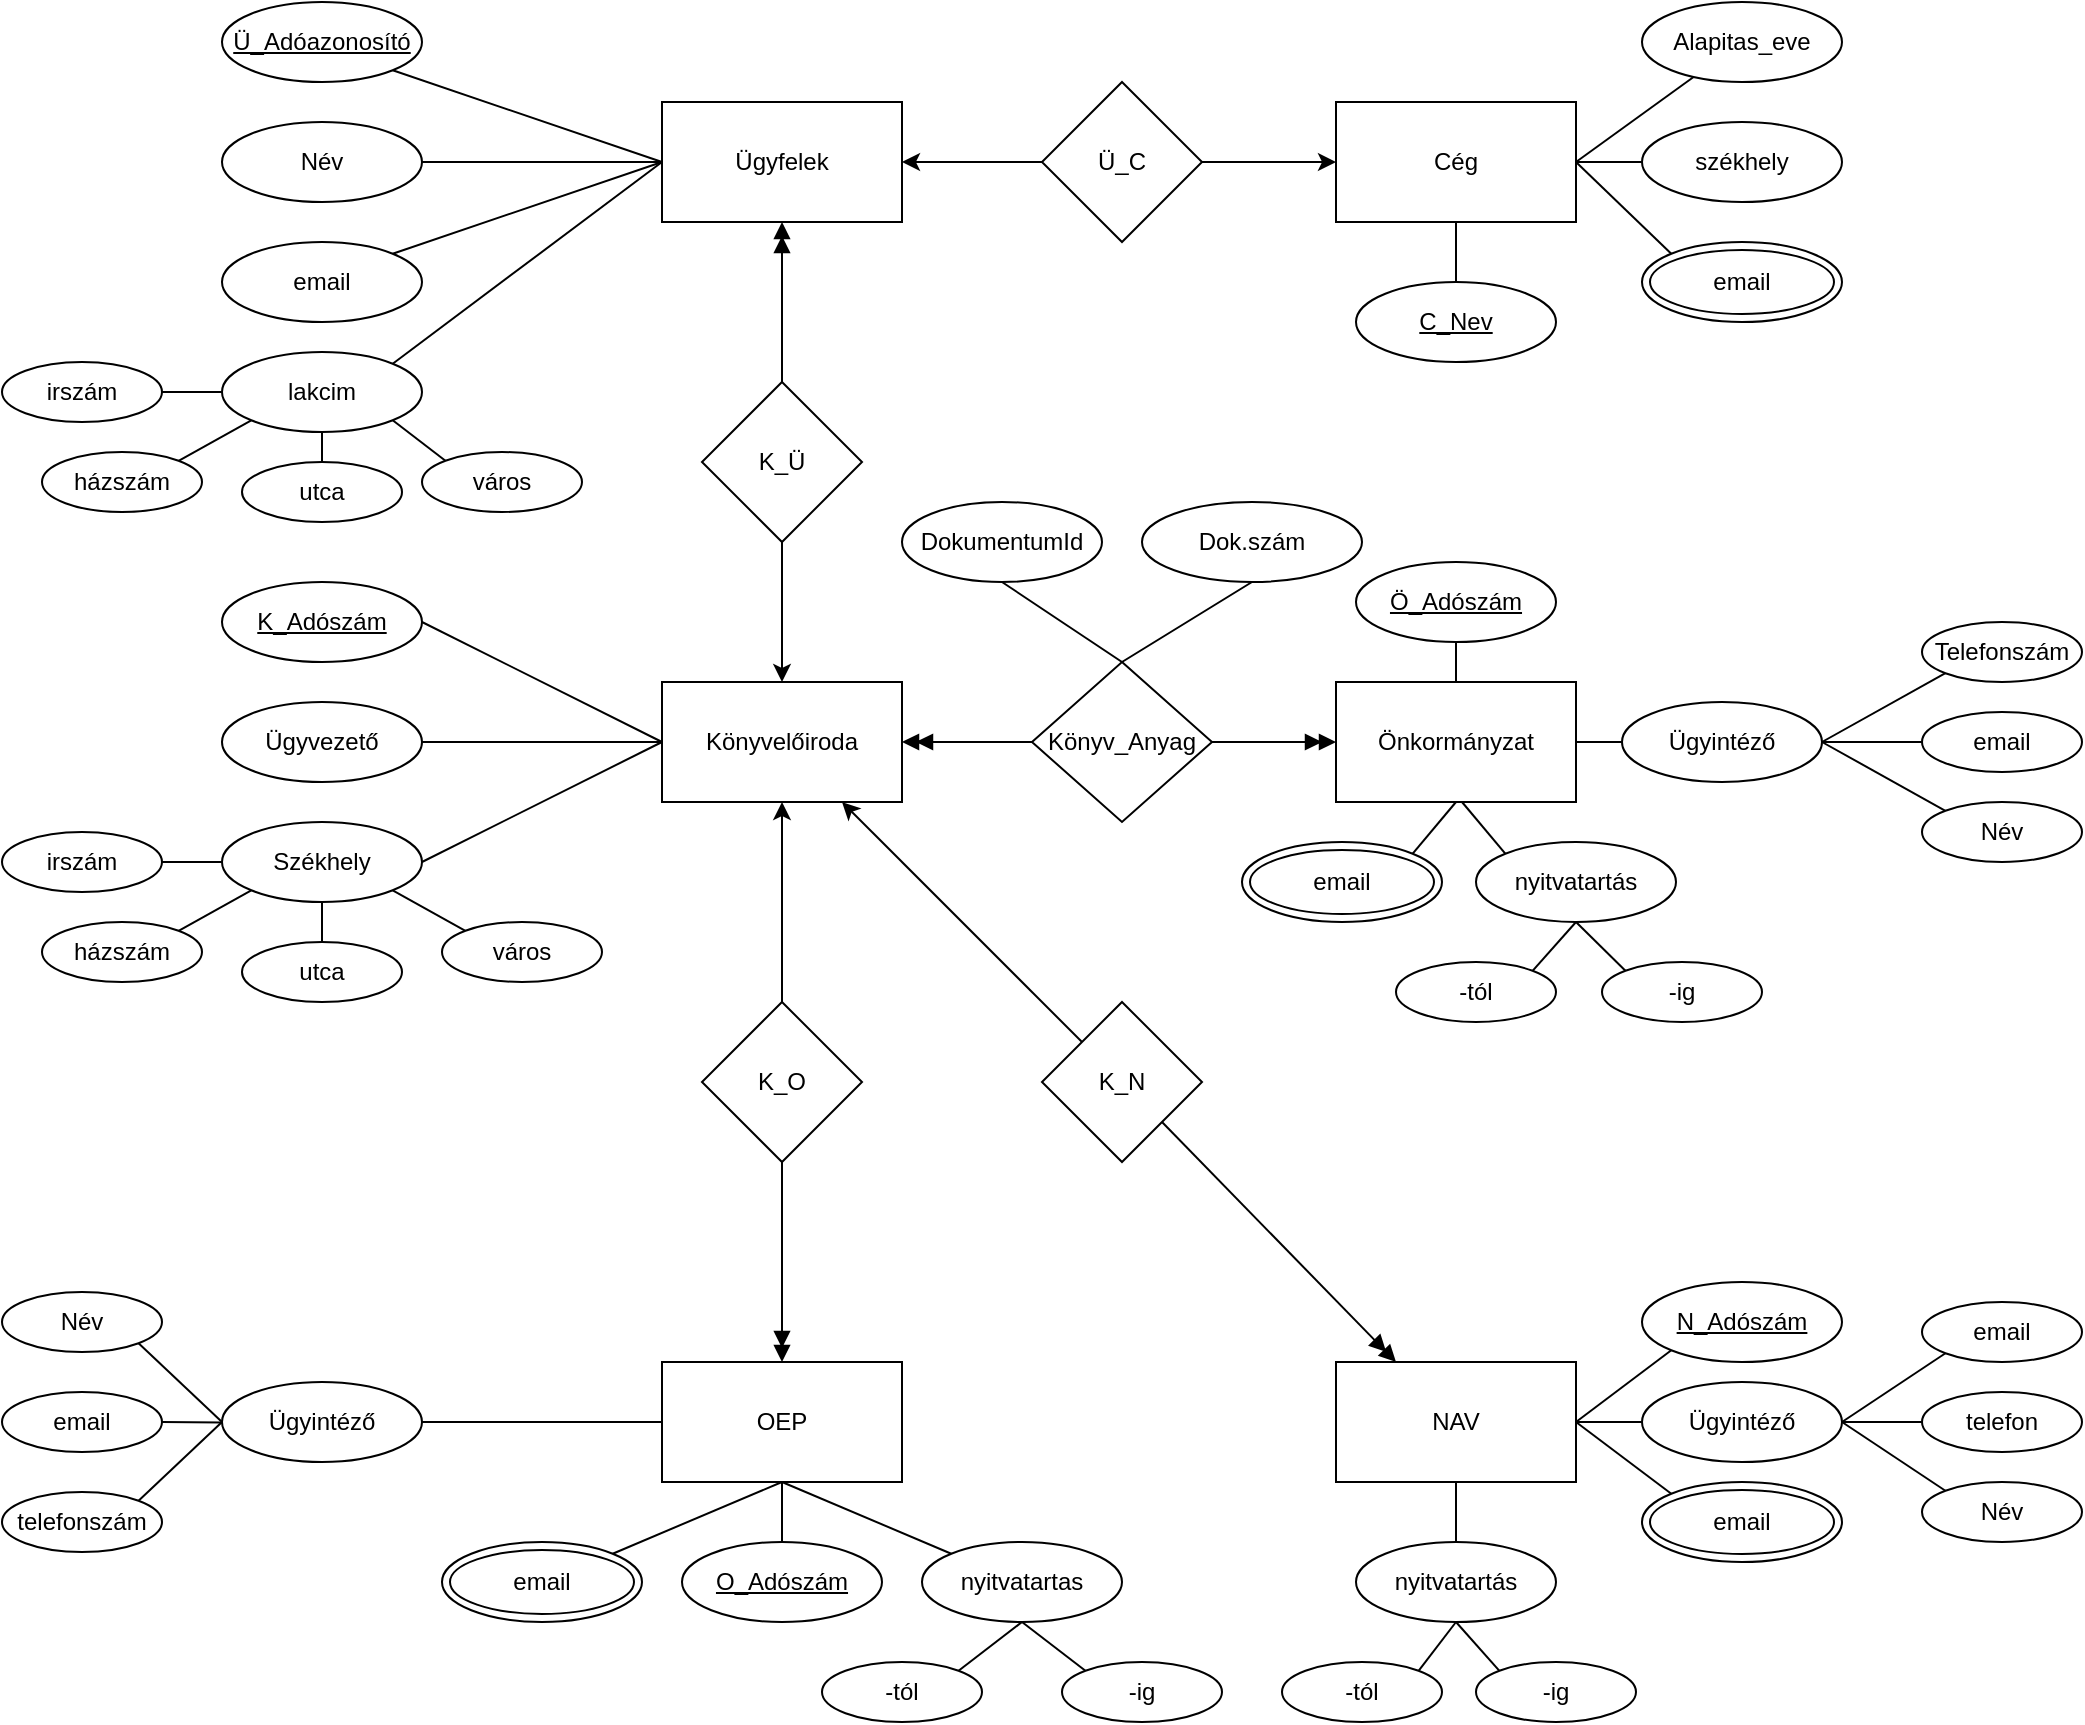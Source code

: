 <mxfile version="20.2.3" type="device"><diagram id="gRyDDYgYq1B7hJqHq4oL" name="1 oldal"><mxGraphModel dx="1102" dy="865" grid="1" gridSize="10" guides="1" tooltips="1" connect="1" arrows="1" fold="1" page="1" pageScale="1" pageWidth="1654" pageHeight="1169" math="0" shadow="0"><root><mxCell id="0"/><mxCell id="1" parent="0"/><mxCell id="Hm53Uy2oPhqJfRBD9FpN-11" style="rounded=0;orthogonalLoop=1;jettySize=auto;html=1;exitX=0;exitY=0.5;exitDx=0;exitDy=0;entryX=1;entryY=0.5;entryDx=0;entryDy=0;endArrow=none;endFill=0;" parent="1" source="Hm53Uy2oPhqJfRBD9FpN-1" target="Hm53Uy2oPhqJfRBD9FpN-4" edge="1"><mxGeometry relative="1" as="geometry"/></mxCell><mxCell id="Hm53Uy2oPhqJfRBD9FpN-18" style="edgeStyle=none;rounded=0;orthogonalLoop=1;jettySize=auto;html=1;exitX=0;exitY=0.5;exitDx=0;exitDy=0;entryX=1;entryY=0.5;entryDx=0;entryDy=0;endArrow=none;endFill=0;" parent="1" source="Hm53Uy2oPhqJfRBD9FpN-1" target="Hm53Uy2oPhqJfRBD9FpN-3" edge="1"><mxGeometry relative="1" as="geometry"/></mxCell><mxCell id="Hm53Uy2oPhqJfRBD9FpN-21" style="edgeStyle=none;rounded=0;orthogonalLoop=1;jettySize=auto;html=1;exitX=0;exitY=0.5;exitDx=0;exitDy=0;entryX=1;entryY=0.5;entryDx=0;entryDy=0;endArrow=none;endFill=0;" parent="1" source="Hm53Uy2oPhqJfRBD9FpN-1" target="Hm53Uy2oPhqJfRBD9FpN-20" edge="1"><mxGeometry relative="1" as="geometry"/></mxCell><mxCell id="Hm53Uy2oPhqJfRBD9FpN-72" value="" style="edgeStyle=none;rounded=0;orthogonalLoop=1;jettySize=auto;html=1;startArrow=doubleBlock;startFill=1;endArrow=none;endFill=0;" parent="1" source="Hm53Uy2oPhqJfRBD9FpN-1" target="Hm53Uy2oPhqJfRBD9FpN-70" edge="1"><mxGeometry relative="1" as="geometry"/></mxCell><mxCell id="Hm53Uy2oPhqJfRBD9FpN-75" style="edgeStyle=none;rounded=0;orthogonalLoop=1;jettySize=auto;html=1;exitX=0.75;exitY=1;exitDx=0;exitDy=0;entryX=0;entryY=0;entryDx=0;entryDy=0;startArrow=classic;startFill=1;endArrow=none;endFill=0;" parent="1" source="Hm53Uy2oPhqJfRBD9FpN-1" target="Hm53Uy2oPhqJfRBD9FpN-74" edge="1"><mxGeometry relative="1" as="geometry"/></mxCell><mxCell id="Hm53Uy2oPhqJfRBD9FpN-1" value="Könyvelőiroda" style="rounded=0;whiteSpace=wrap;html=1;" parent="1" vertex="1"><mxGeometry x="370" y="340" width="120" height="60" as="geometry"/></mxCell><mxCell id="Hm53Uy2oPhqJfRBD9FpN-3" value="&lt;u&gt;K_Adószám&lt;/u&gt;" style="ellipse;whiteSpace=wrap;html=1;" parent="1" vertex="1"><mxGeometry x="150" y="290" width="100" height="40" as="geometry"/></mxCell><mxCell id="Hm53Uy2oPhqJfRBD9FpN-4" value="Ügyvezető" style="ellipse;whiteSpace=wrap;html=1;" parent="1" vertex="1"><mxGeometry x="150" y="350" width="100" height="40" as="geometry"/></mxCell><mxCell id="Hm53Uy2oPhqJfRBD9FpN-20" value="Székhely" style="ellipse;whiteSpace=wrap;html=1;" parent="1" vertex="1"><mxGeometry x="150" y="410" width="100" height="40" as="geometry"/></mxCell><mxCell id="Hm53Uy2oPhqJfRBD9FpN-28" value="" style="edgeStyle=none;rounded=0;orthogonalLoop=1;jettySize=auto;html=1;endArrow=none;endFill=0;" parent="1" source="Hm53Uy2oPhqJfRBD9FpN-22" target="Hm53Uy2oPhqJfRBD9FpN-20" edge="1"><mxGeometry relative="1" as="geometry"/></mxCell><mxCell id="Hm53Uy2oPhqJfRBD9FpN-22" value="utca" style="ellipse;whiteSpace=wrap;html=1;" parent="1" vertex="1"><mxGeometry x="160" y="470" width="80" height="30" as="geometry"/></mxCell><mxCell id="Hm53Uy2oPhqJfRBD9FpN-31" style="edgeStyle=none;rounded=0;orthogonalLoop=1;jettySize=auto;html=1;exitX=1;exitY=0;exitDx=0;exitDy=0;entryX=0;entryY=1;entryDx=0;entryDy=0;endArrow=none;endFill=0;" parent="1" source="Hm53Uy2oPhqJfRBD9FpN-24" target="Hm53Uy2oPhqJfRBD9FpN-20" edge="1"><mxGeometry relative="1" as="geometry"/></mxCell><mxCell id="Hm53Uy2oPhqJfRBD9FpN-24" value="házszám" style="ellipse;whiteSpace=wrap;html=1;" parent="1" vertex="1"><mxGeometry x="60" y="460" width="80" height="30" as="geometry"/></mxCell><mxCell id="Hm53Uy2oPhqJfRBD9FpN-29" value="" style="edgeStyle=none;rounded=0;orthogonalLoop=1;jettySize=auto;html=1;endArrow=none;endFill=0;" parent="1" source="Hm53Uy2oPhqJfRBD9FpN-25" target="Hm53Uy2oPhqJfRBD9FpN-20" edge="1"><mxGeometry relative="1" as="geometry"/></mxCell><mxCell id="Hm53Uy2oPhqJfRBD9FpN-25" value="irszám" style="ellipse;whiteSpace=wrap;html=1;" parent="1" vertex="1"><mxGeometry x="40" y="415" width="80" height="30" as="geometry"/></mxCell><mxCell id="Hm53Uy2oPhqJfRBD9FpN-26" style="edgeStyle=none;rounded=0;orthogonalLoop=1;jettySize=auto;html=1;exitX=0.5;exitY=0;exitDx=0;exitDy=0;" parent="1" source="Hm53Uy2oPhqJfRBD9FpN-24" target="Hm53Uy2oPhqJfRBD9FpN-24" edge="1"><mxGeometry relative="1" as="geometry"/></mxCell><mxCell id="Hm53Uy2oPhqJfRBD9FpN-32" style="edgeStyle=none;rounded=0;orthogonalLoop=1;jettySize=auto;html=1;exitX=0;exitY=0;exitDx=0;exitDy=0;entryX=1;entryY=1;entryDx=0;entryDy=0;endArrow=none;endFill=0;" parent="1" source="Hm53Uy2oPhqJfRBD9FpN-27" target="Hm53Uy2oPhqJfRBD9FpN-20" edge="1"><mxGeometry relative="1" as="geometry"/></mxCell><mxCell id="Hm53Uy2oPhqJfRBD9FpN-27" value="város" style="ellipse;whiteSpace=wrap;html=1;" parent="1" vertex="1"><mxGeometry x="260" y="460" width="80" height="30" as="geometry"/></mxCell><mxCell id="Hm53Uy2oPhqJfRBD9FpN-44" style="edgeStyle=none;rounded=0;orthogonalLoop=1;jettySize=auto;html=1;exitX=0;exitY=0.5;exitDx=0;exitDy=0;entryX=1;entryY=0.5;entryDx=0;entryDy=0;startArrow=none;startFill=0;endArrow=none;endFill=0;" parent="1" source="Hm53Uy2oPhqJfRBD9FpN-34" target="Hm53Uy2oPhqJfRBD9FpN-40" edge="1"><mxGeometry relative="1" as="geometry"><mxPoint x="310" y="80" as="sourcePoint"/></mxGeometry></mxCell><mxCell id="Hm53Uy2oPhqJfRBD9FpN-34" value="Ügyfelek" style="rounded=0;whiteSpace=wrap;html=1;" parent="1" vertex="1"><mxGeometry x="370" y="50" width="120" height="60" as="geometry"/></mxCell><mxCell id="Hm53Uy2oPhqJfRBD9FpN-37" style="edgeStyle=none;rounded=0;orthogonalLoop=1;jettySize=auto;html=1;exitX=0.5;exitY=1;exitDx=0;exitDy=0;entryX=0.5;entryY=0;entryDx=0;entryDy=0;endArrow=classic;endFill=1;" parent="1" source="Hm53Uy2oPhqJfRBD9FpN-35" target="Hm53Uy2oPhqJfRBD9FpN-1" edge="1"><mxGeometry relative="1" as="geometry"/></mxCell><mxCell id="Hm53Uy2oPhqJfRBD9FpN-38" style="edgeStyle=none;rounded=0;orthogonalLoop=1;jettySize=auto;html=1;exitX=0.5;exitY=0;exitDx=0;exitDy=0;entryX=0.5;entryY=1;entryDx=0;entryDy=0;startArrow=none;startFill=0;endArrow=doubleBlock;endFill=1;" parent="1" source="Hm53Uy2oPhqJfRBD9FpN-35" target="Hm53Uy2oPhqJfRBD9FpN-34" edge="1"><mxGeometry relative="1" as="geometry"/></mxCell><mxCell id="Hm53Uy2oPhqJfRBD9FpN-91" style="edgeStyle=none;rounded=0;orthogonalLoop=1;jettySize=auto;html=1;entryX=0.5;entryY=1;entryDx=0;entryDy=0;startArrow=none;startFill=0;endArrow=none;endFill=0;exitX=0.5;exitY=0;exitDx=0;exitDy=0;" parent="1" source="Hm53Uy2oPhqJfRBD9FpN-70" target="Hm53Uy2oPhqJfRBD9FpN-65" edge="1"><mxGeometry relative="1" as="geometry"><mxPoint x="610" y="330" as="sourcePoint"/></mxGeometry></mxCell><mxCell id="Hm53Uy2oPhqJfRBD9FpN-35" value="K_Ü" style="rhombus;whiteSpace=wrap;html=1;" parent="1" vertex="1"><mxGeometry x="390" y="190" width="80" height="80" as="geometry"/></mxCell><mxCell id="Hm53Uy2oPhqJfRBD9FpN-40" value="Név" style="ellipse;whiteSpace=wrap;html=1;" parent="1" vertex="1"><mxGeometry x="150" y="60" width="100" height="40" as="geometry"/></mxCell><mxCell id="Hm53Uy2oPhqJfRBD9FpN-159" style="edgeStyle=none;rounded=0;orthogonalLoop=1;jettySize=auto;html=1;exitX=1;exitY=1;exitDx=0;exitDy=0;entryX=0;entryY=0.5;entryDx=0;entryDy=0;startArrow=none;startFill=0;endArrow=none;endFill=0;" parent="1" source="Hm53Uy2oPhqJfRBD9FpN-41" target="Hm53Uy2oPhqJfRBD9FpN-34" edge="1"><mxGeometry relative="1" as="geometry"/></mxCell><mxCell id="Hm53Uy2oPhqJfRBD9FpN-41" value="&lt;u&gt;Ü_Adóazonosító&lt;/u&gt;" style="ellipse;whiteSpace=wrap;html=1;" parent="1" vertex="1"><mxGeometry x="150" width="100" height="40" as="geometry"/></mxCell><mxCell id="Hm53Uy2oPhqJfRBD9FpN-158" style="edgeStyle=none;rounded=0;orthogonalLoop=1;jettySize=auto;html=1;exitX=1;exitY=0;exitDx=0;exitDy=0;entryX=0;entryY=0.5;entryDx=0;entryDy=0;startArrow=none;startFill=0;endArrow=none;endFill=0;" parent="1" source="Hm53Uy2oPhqJfRBD9FpN-42" target="Hm53Uy2oPhqJfRBD9FpN-34" edge="1"><mxGeometry relative="1" as="geometry"/></mxCell><mxCell id="Hm53Uy2oPhqJfRBD9FpN-42" value="email" style="ellipse;whiteSpace=wrap;html=1;" parent="1" vertex="1"><mxGeometry x="150" y="120" width="100" height="40" as="geometry"/></mxCell><mxCell id="Hm53Uy2oPhqJfRBD9FpN-46" value="Cég" style="rounded=0;whiteSpace=wrap;html=1;" parent="1" vertex="1"><mxGeometry x="707" y="50" width="120" height="60" as="geometry"/></mxCell><mxCell id="Hm53Uy2oPhqJfRBD9FpN-160" style="edgeStyle=none;rounded=0;orthogonalLoop=1;jettySize=auto;html=1;exitX=1;exitY=0;exitDx=0;exitDy=0;entryX=0;entryY=0.5;entryDx=0;entryDy=0;startArrow=none;startFill=0;endArrow=none;endFill=0;" parent="1" source="Hm53Uy2oPhqJfRBD9FpN-47" target="Hm53Uy2oPhqJfRBD9FpN-34" edge="1"><mxGeometry relative="1" as="geometry"/></mxCell><mxCell id="Hm53Uy2oPhqJfRBD9FpN-47" value="lakcim" style="ellipse;whiteSpace=wrap;html=1;" parent="1" vertex="1"><mxGeometry x="150" y="175" width="100" height="40" as="geometry"/></mxCell><mxCell id="Hm53Uy2oPhqJfRBD9FpN-54" style="edgeStyle=none;rounded=0;orthogonalLoop=1;jettySize=auto;html=1;exitX=0.5;exitY=0;exitDx=0;exitDy=0;entryX=0.5;entryY=1;entryDx=0;entryDy=0;startArrow=none;startFill=0;endArrow=none;endFill=0;" parent="1" source="Hm53Uy2oPhqJfRBD9FpN-49" target="Hm53Uy2oPhqJfRBD9FpN-47" edge="1"><mxGeometry relative="1" as="geometry"/></mxCell><mxCell id="Hm53Uy2oPhqJfRBD9FpN-49" value="utca" style="ellipse;whiteSpace=wrap;html=1;" parent="1" vertex="1"><mxGeometry x="160" y="230" width="80" height="30" as="geometry"/></mxCell><mxCell id="Hm53Uy2oPhqJfRBD9FpN-55" style="edgeStyle=none;rounded=0;orthogonalLoop=1;jettySize=auto;html=1;exitX=1;exitY=0;exitDx=0;exitDy=0;entryX=0;entryY=1;entryDx=0;entryDy=0;startArrow=none;startFill=0;endArrow=none;endFill=0;" parent="1" source="Hm53Uy2oPhqJfRBD9FpN-50" target="Hm53Uy2oPhqJfRBD9FpN-47" edge="1"><mxGeometry relative="1" as="geometry"/></mxCell><mxCell id="Hm53Uy2oPhqJfRBD9FpN-50" value="házszám" style="ellipse;whiteSpace=wrap;html=1;" parent="1" vertex="1"><mxGeometry x="60" y="225" width="80" height="30" as="geometry"/></mxCell><mxCell id="Hm53Uy2oPhqJfRBD9FpN-56" style="edgeStyle=none;rounded=0;orthogonalLoop=1;jettySize=auto;html=1;exitX=1;exitY=0.5;exitDx=0;exitDy=0;entryX=0;entryY=0.5;entryDx=0;entryDy=0;startArrow=none;startFill=0;endArrow=none;endFill=0;" parent="1" source="Hm53Uy2oPhqJfRBD9FpN-51" target="Hm53Uy2oPhqJfRBD9FpN-47" edge="1"><mxGeometry relative="1" as="geometry"/></mxCell><mxCell id="Hm53Uy2oPhqJfRBD9FpN-51" value="irszám" style="ellipse;whiteSpace=wrap;html=1;" parent="1" vertex="1"><mxGeometry x="40" y="180" width="80" height="30" as="geometry"/></mxCell><mxCell id="Hm53Uy2oPhqJfRBD9FpN-53" style="edgeStyle=none;rounded=0;orthogonalLoop=1;jettySize=auto;html=1;exitX=0;exitY=0;exitDx=0;exitDy=0;entryX=1;entryY=1;entryDx=0;entryDy=0;startArrow=none;startFill=0;endArrow=none;endFill=0;" parent="1" source="Hm53Uy2oPhqJfRBD9FpN-52" target="Hm53Uy2oPhqJfRBD9FpN-47" edge="1"><mxGeometry relative="1" as="geometry"><mxPoint x="261.716" y="229.393" as="sourcePoint"/></mxGeometry></mxCell><mxCell id="Hm53Uy2oPhqJfRBD9FpN-52" value="város" style="ellipse;whiteSpace=wrap;html=1;" parent="1" vertex="1"><mxGeometry x="250" y="225" width="80" height="30" as="geometry"/></mxCell><mxCell id="Hm53Uy2oPhqJfRBD9FpN-63" value="" style="edgeStyle=none;rounded=0;orthogonalLoop=1;jettySize=auto;html=1;startArrow=none;startFill=0;endArrow=classic;endFill=1;" parent="1" source="Hm53Uy2oPhqJfRBD9FpN-58" target="Hm53Uy2oPhqJfRBD9FpN-46" edge="1"><mxGeometry relative="1" as="geometry"/></mxCell><mxCell id="Hm53Uy2oPhqJfRBD9FpN-64" value="" style="edgeStyle=none;rounded=0;orthogonalLoop=1;jettySize=auto;html=1;startArrow=none;startFill=0;endArrow=classic;endFill=1;" parent="1" source="Hm53Uy2oPhqJfRBD9FpN-58" target="Hm53Uy2oPhqJfRBD9FpN-34" edge="1"><mxGeometry relative="1" as="geometry"/></mxCell><mxCell id="Hm53Uy2oPhqJfRBD9FpN-58" value="Ü_C" style="rhombus;whiteSpace=wrap;html=1;" parent="1" vertex="1"><mxGeometry x="560" y="40" width="80" height="80" as="geometry"/></mxCell><mxCell id="Hm53Uy2oPhqJfRBD9FpN-62" style="edgeStyle=none;rounded=0;orthogonalLoop=1;jettySize=auto;html=1;exitX=0.5;exitY=0;exitDx=0;exitDy=0;entryX=0.5;entryY=1;entryDx=0;entryDy=0;startArrow=none;startFill=0;endArrow=none;endFill=0;" parent="1" source="Hm53Uy2oPhqJfRBD9FpN-59" target="Hm53Uy2oPhqJfRBD9FpN-46" edge="1"><mxGeometry relative="1" as="geometry"/></mxCell><mxCell id="Hm53Uy2oPhqJfRBD9FpN-59" value="&lt;u&gt;C_Nev&lt;span style=&quot;color: rgba(0, 0, 0, 0); font-family: monospace; font-size: 0px; text-align: start;&quot;&gt;%3CmxGraphModel%3E%3Croot%3E%3CmxCell%20id%3D%220%22%2F%3E%3CmxCell%20id%3D%221%22%20parent%3D%220%22%2F%3E%3CmxCell%20id%3D%222%22%20value%3D%22email%22%20style%3D%22ellipse%3BwhiteSpace%3Dwrap%3Bhtml%3D1%3B%22%20vertex%3D%221%22%20parent%3D%221%22%3E%3CmxGeometry%20x%3D%22150%22%20y%3D%22110%22%20width%3D%22100%22%20height%3D%2240%22%20as%3D%22geometry%22%2F%3E%3C%2FmxCell%3E%3C%2Froot%3E%3C%2FmxGraphModel%3E&lt;/span&gt;&lt;span style=&quot;color: rgba(0, 0, 0, 0); font-family: monospace; font-size: 0px; text-align: start;&quot;&gt;%3CmxGraphModel%3E%3Croot%3E%3CmxCell%20id%3D%220%22%2F%3E%3CmxCell%20id%3D%221%22%20parent%3D%220%22%2F%3E%3CmxCell%20id%3D%222%22%20value%3D%22email%22%20style%3D%22ellipse%3BwhiteSpace%3Dwrap%3Bhtml%3D1%3B%22%20vertex%3D%221%22%20parent%3D%221%22%3E%3CmxGeometry%20x%3D%22150%22%20y%3D%22110%22%20width%3D%22100%22%20height%3D%2240%22%20as%3D%22geometry%22%2F%3E%3C%2FmxCell%3E%3C%2Froot%3E%3C%2FmxGraphModel%3E&lt;/span&gt;&lt;/u&gt;" style="ellipse;whiteSpace=wrap;html=1;" parent="1" vertex="1"><mxGeometry x="717" y="140" width="100" height="40" as="geometry"/></mxCell><mxCell id="Hm53Uy2oPhqJfRBD9FpN-61" value="" style="edgeStyle=none;rounded=0;orthogonalLoop=1;jettySize=auto;html=1;startArrow=none;startFill=0;endArrow=none;endFill=0;entryX=1;entryY=0.5;entryDx=0;entryDy=0;" parent="1" source="Hm53Uy2oPhqJfRBD9FpN-60" target="Hm53Uy2oPhqJfRBD9FpN-46" edge="1"><mxGeometry relative="1" as="geometry"/></mxCell><mxCell id="Hm53Uy2oPhqJfRBD9FpN-60" value="Alapitas_eve" style="ellipse;whiteSpace=wrap;html=1;" parent="1" vertex="1"><mxGeometry x="860" width="100" height="40" as="geometry"/></mxCell><mxCell id="Hm53Uy2oPhqJfRBD9FpN-65" value="DokumentumId" style="ellipse;whiteSpace=wrap;html=1;" parent="1" vertex="1"><mxGeometry x="490" y="250" width="100" height="40" as="geometry"/></mxCell><mxCell id="Hm53Uy2oPhqJfRBD9FpN-92" style="edgeStyle=none;rounded=0;orthogonalLoop=1;jettySize=auto;html=1;exitX=0.5;exitY=1;exitDx=0;exitDy=0;startArrow=none;startFill=0;endArrow=none;endFill=0;entryX=0.5;entryY=0;entryDx=0;entryDy=0;" parent="1" source="Hm53Uy2oPhqJfRBD9FpN-68" target="Hm53Uy2oPhqJfRBD9FpN-70" edge="1"><mxGeometry relative="1" as="geometry"><mxPoint x="470" y="230" as="targetPoint"/></mxGeometry></mxCell><mxCell id="Hm53Uy2oPhqJfRBD9FpN-68" value="Dok.szám" style="ellipse;whiteSpace=wrap;html=1;" parent="1" vertex="1"><mxGeometry x="610" y="250" width="110" height="40" as="geometry"/></mxCell><mxCell id="Hm53Uy2oPhqJfRBD9FpN-70" value="Könyv_Anyag" style="rhombus;whiteSpace=wrap;html=1;" parent="1" vertex="1"><mxGeometry x="555" y="330" width="90" height="80" as="geometry"/></mxCell><mxCell id="Hm53Uy2oPhqJfRBD9FpN-73" value="" style="edgeStyle=none;rounded=0;orthogonalLoop=1;jettySize=auto;html=1;startArrow=none;startFill=0;endArrow=classic;endFill=1;" parent="1" source="Hm53Uy2oPhqJfRBD9FpN-71" target="Hm53Uy2oPhqJfRBD9FpN-1" edge="1"><mxGeometry relative="1" as="geometry"/></mxCell><mxCell id="Hm53Uy2oPhqJfRBD9FpN-71" value="K_O" style="rhombus;whiteSpace=wrap;html=1;" parent="1" vertex="1"><mxGeometry x="390" y="500" width="80" height="80" as="geometry"/></mxCell><mxCell id="Hm53Uy2oPhqJfRBD9FpN-81" style="edgeStyle=none;rounded=0;orthogonalLoop=1;jettySize=auto;html=1;exitX=1;exitY=1;exitDx=0;exitDy=0;entryX=0.25;entryY=0;entryDx=0;entryDy=0;startArrow=none;startFill=0;endArrow=doubleBlock;endFill=1;" parent="1" source="Hm53Uy2oPhqJfRBD9FpN-74" target="Hm53Uy2oPhqJfRBD9FpN-78" edge="1"><mxGeometry relative="1" as="geometry"/></mxCell><mxCell id="Hm53Uy2oPhqJfRBD9FpN-74" value="K_N" style="rhombus;whiteSpace=wrap;html=1;" parent="1" vertex="1"><mxGeometry x="560" y="500" width="80" height="80" as="geometry"/></mxCell><mxCell id="Hm53Uy2oPhqJfRBD9FpN-80" value="" style="edgeStyle=none;rounded=0;orthogonalLoop=1;jettySize=auto;html=1;startArrow=doubleBlock;startFill=1;endArrow=none;endFill=0;" parent="1" source="Hm53Uy2oPhqJfRBD9FpN-76" target="Hm53Uy2oPhqJfRBD9FpN-71" edge="1"><mxGeometry relative="1" as="geometry"/></mxCell><mxCell id="Hm53Uy2oPhqJfRBD9FpN-105" value="" style="edgeStyle=none;rounded=0;orthogonalLoop=1;jettySize=auto;html=1;startArrow=none;startFill=0;endArrow=none;endFill=0;" parent="1" source="Hm53Uy2oPhqJfRBD9FpN-76" target="Hm53Uy2oPhqJfRBD9FpN-95" edge="1"><mxGeometry relative="1" as="geometry"/></mxCell><mxCell id="Hm53Uy2oPhqJfRBD9FpN-76" value="OEP" style="rounded=0;whiteSpace=wrap;html=1;" parent="1" vertex="1"><mxGeometry x="370" y="680" width="120" height="60" as="geometry"/></mxCell><mxCell id="Hm53Uy2oPhqJfRBD9FpN-82" value="" style="edgeStyle=none;rounded=0;orthogonalLoop=1;jettySize=auto;html=1;startArrow=doubleBlock;startFill=1;endArrow=none;endFill=0;" parent="1" source="Hm53Uy2oPhqJfRBD9FpN-77" target="Hm53Uy2oPhqJfRBD9FpN-70" edge="1"><mxGeometry relative="1" as="geometry"/></mxCell><mxCell id="Hm53Uy2oPhqJfRBD9FpN-87" value="" style="edgeStyle=none;rounded=0;orthogonalLoop=1;jettySize=auto;html=1;startArrow=none;startFill=0;endArrow=none;endFill=0;" parent="1" source="Hm53Uy2oPhqJfRBD9FpN-77" target="Hm53Uy2oPhqJfRBD9FpN-84" edge="1"><mxGeometry relative="1" as="geometry"/></mxCell><mxCell id="Hm53Uy2oPhqJfRBD9FpN-77" value="Önkormányzat" style="rounded=0;whiteSpace=wrap;html=1;" parent="1" vertex="1"><mxGeometry x="707" y="340" width="120" height="60" as="geometry"/></mxCell><mxCell id="Hm53Uy2oPhqJfRBD9FpN-134" value="" style="edgeStyle=none;rounded=0;orthogonalLoop=1;jettySize=auto;html=1;startArrow=none;startFill=0;endArrow=none;endFill=0;" parent="1" source="Hm53Uy2oPhqJfRBD9FpN-78" target="Hm53Uy2oPhqJfRBD9FpN-106" edge="1"><mxGeometry relative="1" as="geometry"/></mxCell><mxCell id="Hm53Uy2oPhqJfRBD9FpN-78" value="NAV" style="rounded=0;whiteSpace=wrap;html=1;" parent="1" vertex="1"><mxGeometry x="707" y="680" width="120" height="60" as="geometry"/></mxCell><mxCell id="Hm53Uy2oPhqJfRBD9FpN-93" value="" style="edgeStyle=none;rounded=0;orthogonalLoop=1;jettySize=auto;html=1;startArrow=none;startFill=0;endArrow=none;endFill=0;" parent="1" source="Hm53Uy2oPhqJfRBD9FpN-83" target="Hm53Uy2oPhqJfRBD9FpN-77" edge="1"><mxGeometry relative="1" as="geometry"/></mxCell><mxCell id="Hm53Uy2oPhqJfRBD9FpN-83" value="&lt;u&gt;Ö_Adószám&lt;span style=&quot;color: rgba(0, 0, 0, 0); font-family: monospace; font-size: 0px; text-align: start;&quot;&gt;%3CmxGraphModel%3E%3Croot%3E%3CmxCell%20id%3D%220%22%2F%3E%3CmxCell%20id%3D%221%22%20parent%3D%220%22%2F%3E%3CmxCell%20id%3D%222%22%20value%3D%22Nev%26lt%3Bspan%20style%3D%26quot%3Bcolor%3A%20rgba(0%2C%200%2C%200%2C%200)%3B%20font-family%3A%20monospace%3B%20font-size%3A%200px%3B%20text-align%3A%20start%3B%26quot%3B%26gt%3B%253CmxGraphModel%253E%253Croot%253E%253CmxCell%2520id%253D%25220%2522%252F%253E%253CmxCell%2520id%253D%25221%2522%2520parent%253D%25220%2522%252F%253E%253CmxCell%2520id%253D%25222%2522%2520value%253D%2522email%2522%2520style%253D%2522ellipse%253BwhiteSpace%253Dwrap%253Bhtml%253D1%253B%2522%2520vertex%253D%25221%2522%2520parent%253D%25221%2522%253E%253CmxGeometry%2520x%253D%2522150%2522%2520y%253D%2522110%2522%2520width%253D%2522100%2522%2520height%253D%252240%2522%2520as%253D%2522geometry%2522%252F%253E%253C%252FmxCell%253E%253C%252Froot%253E%253C%252FmxGraphModel%253E%26lt%3B%2Fspan%26gt%3B%26lt%3Bspan%20style%3D%26quot%3Bcolor%3A%20rgba(0%2C%200%2C%200%2C%200)%3B%20font-family%3A%20monospace%3B%20font-size%3A%200px%3B%20text-align%3A%20start%3B%26quot%3B%26gt%3B%253CmxGraphModel%253E%253Croot%253E%253CmxCell%2520id%253D%25220%2522%252F%253E%253CmxCell%2520id%253D%25221%2522%2520parent%253D%25220%2522%252F%253E%253CmxCell%2520id%253D%25222%2522%2520value%253D%2522email%2522%2520style%253D%2522ellipse%253BwhiteSpace%253Dwrap%253Bhtml%253D1%253B%2522%2520vertex%253D%25221%2522%2520parent%253D%25221%2522%253E%253CmxGeometry%2520x%253D%2522150%2522%2520y%253D%2522110%2522%2520width%253D%2522100%2522%2520height%253D%252240%2522%2520as%253D%2522geometry%2522%252F%253E%253C%252FmxCell%253E%253C%252Froot%253E%253C%252FmxGraphModel%253E%26lt%3B%2Fspan%26gt%3B%22%20style%3D%22ellipse%3BwhiteSpace%3Dwrap%3Bhtml%3D1%3B%22%20vertex%3D%221%22%20parent%3D%221%22%3E%3CmxGeometry%20x%3D%22717%22%20y%3D%22140%22%20width%3D%22100%22%20height%3D%2240%22%20as%3D%22geometry%22%2F%3E%3C%2FmxCell%3E%3C%2Froot%3E%3C%2FmxGraphModel%3E&lt;/span&gt;&lt;span style=&quot;color: rgba(0, 0, 0, 0); font-family: monospace; font-size: 0px; text-align: start;&quot;&gt;%3CmxGraphModel%3E%3Croot%3E%3CmxCell%20id%3D%220%22%2F%3E%3CmxCell%20id%3D%221%22%20parent%3D%220%22%2F%3E%3CmxCell%20id%3D%222%22%20value%3D%22Nev%26lt%3Bspan%20style%3D%26quot%3Bcolor%3A%20rgba(0%2C%200%2C%200%2C%200)%3B%20font-family%3A%20monospace%3B%20font-size%3A%200px%3B%20text-align%3A%20start%3B%26quot%3B%26gt%3B%253CmxGraphModel%253E%253Croot%253E%253CmxCell%2520id%253D%25220%2522%252F%253E%253CmxCell%2520id%253D%25221%2522%2520parent%253D%25220%2522%252F%253E%253CmxCell%2520id%253D%25222%2522%2520value%253D%2522email%2522%2520style%253D%2522ellipse%253BwhiteSpace%253Dwrap%253Bhtml%253D1%253B%2522%2520vertex%253D%25221%2522%2520parent%253D%25221%2522%253E%253CmxGeometry%2520x%253D%2522150%2522%2520y%253D%2522110%2522%2520width%253D%2522100%2522%2520height%253D%252240%2522%2520as%253D%2522geometry%2522%252F%253E%253C%252FmxCell%253E%253C%252Froot%253E%253C%252FmxGraphModel%253E%26lt%3B%2Fspan%26gt%3B%26lt%3Bspan%20style%3D%26quot%3Bcolor%3A%20rgba(0%2C%200%2C%200%2C%200)%3B%20font-family%3A%20monospace%3B%20font-size%3A%200px%3B%20text-align%3A%20start%3B%26quot%3B%26gt%3B%253CmxGraphModel%253E%253Croot%253E%253CmxCell%2520id%253D%25220%2522%252F%253E%253CmxCell%2520id%253D%25221%2522%2520parent%253D%25220%2522%252F%253E%253CmxCell%2520id%253D%25222%2522%2520value%253D%2522email%2522%2520style%253D%2522ellipse%253BwhiteSpace%253Dwrap%253Bhtml%253D1%253B%2522%2520vertex%253D%25221%2522%2520parent%253D%25221%2522%253E%253CmxGeometry%2520x%253D%2522150%2522%2520y%253D%2522110%2522%2520width%253D%2522100%2522%2520height%253D%252240%2522%2520as%253D%2522geometry%2522%252F%253E%253C%252FmxCell%253E%253C%252Froot%253E%253C%252FmxGraphModel%253E%26lt%3B%2Fspan%26gt%3B%22%20style%3D%22ellipse%3BwhiteSpace%3Dwrap%3Bhtml%3D1%3B%22%20vertex%3D%221%22%20parent%3D%221%22%3E%3CmxGeometry%20x%3D%22717%22%20y%3D%22140%22%20width%3D%22100%22%20height%3D%2240%22%20as%3D%22geometry%22%2F%3E%3C%2FmxCell%3E%3C%2Froot%3E%3C%2FmxGraphModel%3E&lt;/span&gt;&lt;span style=&quot;color: rgba(0, 0, 0, 0); font-family: monospace; font-size: 0px; text-align: start;&quot;&gt;%3CmxGraphModel%3E%3Croot%3E%3CmxCell%20id%3D%220%22%2F%3E%3CmxCell%20id%3D%221%22%20parent%3D%220%22%2F%3E%3CmxCell%20id%3D%222%22%20value%3D%22Nev%26lt%3Bspan%20style%3D%26quot%3Bcolor%3A%20rgba(0%2C%200%2C%200%2C%200)%3B%20font-family%3A%20monospace%3B%20font-size%3A%200px%3B%20text-align%3A%20start%3B%26quot%3B%26gt%3B%253CmxGraphModel%253E%253Croot%253E%253CmxCell%2520id%253D%25220%2522%252F%253E%253CmxCell%2520id%253D%25221%2522%2520parent%253D%25220%2522%252F%253E%253CmxCell%2520id%253D%25222%2522%2520value%253D%2522email%2522%2520style%253D%2522ellipse%253BwhiteSpace%253Dwrap%253Bhtml%253D1%253B%2522%2520vertex%253D%25221%2522%2520parent%253D%25221%2522%253E%253CmxGeometry%2520x%253D%2522150%2522%2520y%253D%2522110%2522%2520width%253D%2522100%2522%2520height%253D%252240%2522%2520as%253D%2522geometry%2522%252F%253E%253C%252FmxCell%253E%253C%252Froot%253E%253C%252FmxGraphModel%253E%26lt%3B%2Fspan%26gt%3B%26lt%3Bspan%20style%3D%26quot%3Bcolor%3A%20rgba(0%2C%200%2C%200%2C%200)%3B%20font-family%3A%20monospace%3B%20font-size%3A%200px%3B%20text-align%3A%20start%3B%26quot%3B%26gt%3B%253CmxGraphModel%253E%253Croot%253E%253CmxCell%2520id%253D%25220%2522%252F%253E%253CmxCell%2520id%253D%25221%2522%2520parent%253D%25220%2522%252F%253E%253CmxCell%2520id%253D%25222%2522%2520value%253D%2522email%2522%2520style%253D%2522ellipse%253BwhiteSpace%253Dwrap%253Bhtml%253D1%253B%2522%2520vertex%253D%25221%2522%2520parent%253D%25221%2522%253E%253CmxGeometry%2520x%253D%2522150%2522%2520y%253D%2522110%2522%2520width%253D%2522100%2522%2520height%253D%252240%2522%2520as%253D%2522geometry%2522%252F%253E%253C%252FmxCell%253E%253C%252Froot%253E%253C%252FmxGraphModel%253E%26lt%3B%2Fspan%26gt%3B%22%20style%3D%22ellipse%3BwhiteSpace%3Dwrap%3Bhtml%3D1%3B%22%20vertex%3D%221%22%20parent%3D%221%22%3E%3CmxGeometry%20x%3D%22717%22%20y%3D%22140%22%20width%3D%22100%22%20height%3D%2240%22%20as%3D%22geometry%22%2F%3E%3C%2FmxCell%3E%3C%2Froot%3E%3C%2FmxGraphModel%3E&lt;/span&gt;&lt;/u&gt;" style="ellipse;whiteSpace=wrap;html=1;" parent="1" vertex="1"><mxGeometry x="717" y="280" width="100" height="40" as="geometry"/></mxCell><mxCell id="Hm53Uy2oPhqJfRBD9FpN-84" value="Ügyintéző" style="ellipse;whiteSpace=wrap;html=1;" parent="1" vertex="1"><mxGeometry x="850" y="350" width="100" height="40" as="geometry"/></mxCell><mxCell id="Hm53Uy2oPhqJfRBD9FpN-165" style="edgeStyle=none;rounded=0;orthogonalLoop=1;jettySize=auto;html=1;exitX=0;exitY=0.5;exitDx=0;exitDy=0;entryX=1;entryY=0.5;entryDx=0;entryDy=0;startArrow=none;startFill=0;endArrow=none;endFill=0;" parent="1" source="Hm53Uy2oPhqJfRBD9FpN-85" target="Hm53Uy2oPhqJfRBD9FpN-84" edge="1"><mxGeometry relative="1" as="geometry"/></mxCell><mxCell id="Hm53Uy2oPhqJfRBD9FpN-85" value="email" style="ellipse;whiteSpace=wrap;html=1;" parent="1" vertex="1"><mxGeometry x="1000" y="355" width="80" height="30" as="geometry"/></mxCell><mxCell id="Hm53Uy2oPhqJfRBD9FpN-167" style="edgeStyle=none;rounded=0;orthogonalLoop=1;jettySize=auto;html=1;exitX=0;exitY=1;exitDx=0;exitDy=0;entryX=1;entryY=0.5;entryDx=0;entryDy=0;startArrow=none;startFill=0;endArrow=none;endFill=0;" parent="1" source="Hm53Uy2oPhqJfRBD9FpN-86" target="Hm53Uy2oPhqJfRBD9FpN-84" edge="1"><mxGeometry relative="1" as="geometry"/></mxCell><mxCell id="Hm53Uy2oPhqJfRBD9FpN-86" value="Telefonszám" style="ellipse;whiteSpace=wrap;html=1;" parent="1" vertex="1"><mxGeometry x="1000" y="310" width="80" height="30" as="geometry"/></mxCell><mxCell id="Hm53Uy2oPhqJfRBD9FpN-99" value="" style="edgeStyle=none;rounded=0;orthogonalLoop=1;jettySize=auto;html=1;startArrow=none;startFill=0;endArrow=none;endFill=0;" parent="1" source="Hm53Uy2oPhqJfRBD9FpN-94" target="Hm53Uy2oPhqJfRBD9FpN-76" edge="1"><mxGeometry relative="1" as="geometry"/></mxCell><mxCell id="Hm53Uy2oPhqJfRBD9FpN-94" value="Ügyintéző" style="ellipse;whiteSpace=wrap;html=1;" parent="1" vertex="1"><mxGeometry x="150" y="690" width="100" height="40" as="geometry"/></mxCell><mxCell id="Hm53Uy2oPhqJfRBD9FpN-95" value="&lt;u&gt;O_Adószám&lt;/u&gt;" style="ellipse;whiteSpace=wrap;html=1;" parent="1" vertex="1"><mxGeometry x="380" y="770" width="100" height="40" as="geometry"/></mxCell><mxCell id="Hm53Uy2oPhqJfRBD9FpN-156" style="edgeStyle=none;rounded=0;orthogonalLoop=1;jettySize=auto;html=1;exitX=1;exitY=0.5;exitDx=0;exitDy=0;startArrow=none;startFill=0;endArrow=none;endFill=0;" parent="1" source="Hm53Uy2oPhqJfRBD9FpN-96" edge="1"><mxGeometry relative="1" as="geometry"><mxPoint x="150" y="710.25" as="targetPoint"/></mxGeometry></mxCell><mxCell id="Hm53Uy2oPhqJfRBD9FpN-96" value="email" style="ellipse;whiteSpace=wrap;html=1;" parent="1" vertex="1"><mxGeometry x="40" y="695" width="80" height="30" as="geometry"/></mxCell><mxCell id="Hm53Uy2oPhqJfRBD9FpN-155" style="edgeStyle=none;rounded=0;orthogonalLoop=1;jettySize=auto;html=1;exitX=1;exitY=0;exitDx=0;exitDy=0;entryX=0;entryY=0.5;entryDx=0;entryDy=0;startArrow=none;startFill=0;endArrow=none;endFill=0;" parent="1" source="Hm53Uy2oPhqJfRBD9FpN-97" target="Hm53Uy2oPhqJfRBD9FpN-94" edge="1"><mxGeometry relative="1" as="geometry"/></mxCell><mxCell id="Hm53Uy2oPhqJfRBD9FpN-97" value="telefonszám" style="ellipse;whiteSpace=wrap;html=1;" parent="1" vertex="1"><mxGeometry x="40" y="745" width="80" height="30" as="geometry"/></mxCell><mxCell id="Hm53Uy2oPhqJfRBD9FpN-106" value="nyitvatartás" style="ellipse;whiteSpace=wrap;html=1;" parent="1" vertex="1"><mxGeometry x="717" y="770" width="100" height="40" as="geometry"/></mxCell><mxCell id="Hm53Uy2oPhqJfRBD9FpN-109" style="edgeStyle=none;rounded=0;orthogonalLoop=1;jettySize=auto;html=1;exitX=1;exitY=0;exitDx=0;exitDy=0;entryX=0.5;entryY=1;entryDx=0;entryDy=0;startArrow=none;startFill=0;endArrow=none;endFill=0;" parent="1" source="Hm53Uy2oPhqJfRBD9FpN-107" target="Hm53Uy2oPhqJfRBD9FpN-76" edge="1"><mxGeometry relative="1" as="geometry"/></mxCell><mxCell id="Hm53Uy2oPhqJfRBD9FpN-107" value="email" style="ellipse;shape=doubleEllipse;whiteSpace=wrap;html=1;" parent="1" vertex="1"><mxGeometry x="260" y="770" width="100" height="40" as="geometry"/></mxCell><mxCell id="Hm53Uy2oPhqJfRBD9FpN-110" style="edgeStyle=none;rounded=0;orthogonalLoop=1;jettySize=auto;html=1;exitX=0;exitY=0;exitDx=0;exitDy=0;entryX=0.5;entryY=1;entryDx=0;entryDy=0;startArrow=none;startFill=0;endArrow=none;endFill=0;" parent="1" source="Hm53Uy2oPhqJfRBD9FpN-108" target="Hm53Uy2oPhqJfRBD9FpN-76" edge="1"><mxGeometry relative="1" as="geometry"/></mxCell><mxCell id="Hm53Uy2oPhqJfRBD9FpN-108" value="nyitvatartas" style="ellipse;whiteSpace=wrap;html=1;" parent="1" vertex="1"><mxGeometry x="500" y="770" width="100" height="40" as="geometry"/></mxCell><mxCell id="Hm53Uy2oPhqJfRBD9FpN-113" style="edgeStyle=none;rounded=0;orthogonalLoop=1;jettySize=auto;html=1;exitX=1;exitY=0;exitDx=0;exitDy=0;entryX=0.5;entryY=1;entryDx=0;entryDy=0;startArrow=none;startFill=0;endArrow=none;endFill=0;" parent="1" source="Hm53Uy2oPhqJfRBD9FpN-111" target="Hm53Uy2oPhqJfRBD9FpN-108" edge="1"><mxGeometry relative="1" as="geometry"/></mxCell><mxCell id="Hm53Uy2oPhqJfRBD9FpN-111" value="-tól" style="ellipse;whiteSpace=wrap;html=1;" parent="1" vertex="1"><mxGeometry x="450" y="830" width="80" height="30" as="geometry"/></mxCell><mxCell id="Hm53Uy2oPhqJfRBD9FpN-114" style="edgeStyle=none;rounded=0;orthogonalLoop=1;jettySize=auto;html=1;exitX=0;exitY=0;exitDx=0;exitDy=0;startArrow=none;startFill=0;endArrow=none;endFill=0;" parent="1" source="Hm53Uy2oPhqJfRBD9FpN-112" edge="1"><mxGeometry relative="1" as="geometry"><mxPoint x="550" y="810" as="targetPoint"/></mxGeometry></mxCell><mxCell id="Hm53Uy2oPhqJfRBD9FpN-112" value="-ig" style="ellipse;whiteSpace=wrap;html=1;" parent="1" vertex="1"><mxGeometry x="570" y="830" width="80" height="30" as="geometry"/></mxCell><mxCell id="Hm53Uy2oPhqJfRBD9FpN-117" style="edgeStyle=none;rounded=0;orthogonalLoop=1;jettySize=auto;html=1;exitX=1;exitY=0;exitDx=0;exitDy=0;entryX=0.5;entryY=1;entryDx=0;entryDy=0;startArrow=none;startFill=0;endArrow=none;endFill=0;" parent="1" source="Hm53Uy2oPhqJfRBD9FpN-115" target="Hm53Uy2oPhqJfRBD9FpN-77" edge="1"><mxGeometry relative="1" as="geometry"/></mxCell><mxCell id="Hm53Uy2oPhqJfRBD9FpN-115" value="email" style="ellipse;shape=doubleEllipse;whiteSpace=wrap;html=1;" parent="1" vertex="1"><mxGeometry x="660" y="420" width="100" height="40" as="geometry"/></mxCell><mxCell id="Hm53Uy2oPhqJfRBD9FpN-118" style="edgeStyle=none;rounded=0;orthogonalLoop=1;jettySize=auto;html=1;exitX=0;exitY=0;exitDx=0;exitDy=0;startArrow=none;startFill=0;endArrow=none;endFill=0;" parent="1" source="Hm53Uy2oPhqJfRBD9FpN-116" edge="1"><mxGeometry relative="1" as="geometry"><mxPoint x="770" y="400" as="targetPoint"/></mxGeometry></mxCell><mxCell id="Hm53Uy2oPhqJfRBD9FpN-116" value="nyitvatartás" style="ellipse;whiteSpace=wrap;html=1;" parent="1" vertex="1"><mxGeometry x="777" y="420" width="100" height="40" as="geometry"/></mxCell><mxCell id="Hm53Uy2oPhqJfRBD9FpN-123" style="edgeStyle=none;rounded=0;orthogonalLoop=1;jettySize=auto;html=1;exitX=1;exitY=0;exitDx=0;exitDy=0;entryX=0.5;entryY=1;entryDx=0;entryDy=0;startArrow=none;startFill=0;endArrow=none;endFill=0;" parent="1" source="Hm53Uy2oPhqJfRBD9FpN-119" target="Hm53Uy2oPhqJfRBD9FpN-116" edge="1"><mxGeometry relative="1" as="geometry"/></mxCell><mxCell id="Hm53Uy2oPhqJfRBD9FpN-119" value="-tól" style="ellipse;whiteSpace=wrap;html=1;" parent="1" vertex="1"><mxGeometry x="737" y="480" width="80" height="30" as="geometry"/></mxCell><mxCell id="Hm53Uy2oPhqJfRBD9FpN-121" style="edgeStyle=none;rounded=0;orthogonalLoop=1;jettySize=auto;html=1;exitX=0;exitY=0;exitDx=0;exitDy=0;entryX=0.5;entryY=1;entryDx=0;entryDy=0;startArrow=none;startFill=0;endArrow=none;endFill=0;" parent="1" source="Hm53Uy2oPhqJfRBD9FpN-120" target="Hm53Uy2oPhqJfRBD9FpN-116" edge="1"><mxGeometry relative="1" as="geometry"/></mxCell><mxCell id="Hm53Uy2oPhqJfRBD9FpN-120" value="-ig" style="ellipse;whiteSpace=wrap;html=1;" parent="1" vertex="1"><mxGeometry x="840" y="480" width="80" height="30" as="geometry"/></mxCell><mxCell id="Hm53Uy2oPhqJfRBD9FpN-129" style="edgeStyle=none;rounded=0;orthogonalLoop=1;jettySize=auto;html=1;exitX=0;exitY=0;exitDx=0;exitDy=0;entryX=1;entryY=0.5;entryDx=0;entryDy=0;startArrow=none;startFill=0;endArrow=none;endFill=0;" parent="1" source="Hm53Uy2oPhqJfRBD9FpN-124" target="Hm53Uy2oPhqJfRBD9FpN-46" edge="1"><mxGeometry relative="1" as="geometry"/></mxCell><mxCell id="Hm53Uy2oPhqJfRBD9FpN-124" value="email" style="ellipse;shape=doubleEllipse;whiteSpace=wrap;html=1;" parent="1" vertex="1"><mxGeometry x="860" y="120" width="100" height="40" as="geometry"/></mxCell><mxCell id="Hm53Uy2oPhqJfRBD9FpN-128" value="" style="edgeStyle=none;rounded=0;orthogonalLoop=1;jettySize=auto;html=1;startArrow=none;startFill=0;endArrow=none;endFill=0;" parent="1" source="Hm53Uy2oPhqJfRBD9FpN-125" target="Hm53Uy2oPhqJfRBD9FpN-46" edge="1"><mxGeometry relative="1" as="geometry"/></mxCell><mxCell id="Hm53Uy2oPhqJfRBD9FpN-125" value="székhely" style="ellipse;whiteSpace=wrap;html=1;" parent="1" vertex="1"><mxGeometry x="860" y="60" width="100" height="40" as="geometry"/></mxCell><mxCell id="Hm53Uy2oPhqJfRBD9FpN-144" style="edgeStyle=none;rounded=0;orthogonalLoop=1;jettySize=auto;html=1;exitX=0;exitY=1;exitDx=0;exitDy=0;entryX=1;entryY=0.5;entryDx=0;entryDy=0;startArrow=none;startFill=0;endArrow=none;endFill=0;" parent="1" source="Hm53Uy2oPhqJfRBD9FpN-131" target="Hm53Uy2oPhqJfRBD9FpN-78" edge="1"><mxGeometry relative="1" as="geometry"/></mxCell><mxCell id="Hm53Uy2oPhqJfRBD9FpN-131" value="&lt;u&gt;N_Adószám&lt;/u&gt;" style="ellipse;whiteSpace=wrap;html=1;" parent="1" vertex="1"><mxGeometry x="860" y="640" width="100" height="40" as="geometry"/></mxCell><mxCell id="Hm53Uy2oPhqJfRBD9FpN-145" style="edgeStyle=none;rounded=0;orthogonalLoop=1;jettySize=auto;html=1;exitX=0;exitY=0.5;exitDx=0;exitDy=0;entryX=1;entryY=0.5;entryDx=0;entryDy=0;startArrow=none;startFill=0;endArrow=none;endFill=0;" parent="1" source="Hm53Uy2oPhqJfRBD9FpN-132" target="Hm53Uy2oPhqJfRBD9FpN-78" edge="1"><mxGeometry relative="1" as="geometry"/></mxCell><mxCell id="Hm53Uy2oPhqJfRBD9FpN-161" value="" style="edgeStyle=none;rounded=0;orthogonalLoop=1;jettySize=auto;html=1;startArrow=none;startFill=0;endArrow=none;endFill=0;" parent="1" source="Hm53Uy2oPhqJfRBD9FpN-132" target="Hm53Uy2oPhqJfRBD9FpN-147" edge="1"><mxGeometry relative="1" as="geometry"/></mxCell><mxCell id="Hm53Uy2oPhqJfRBD9FpN-132" value="Ügyintéző" style="ellipse;whiteSpace=wrap;html=1;" parent="1" vertex="1"><mxGeometry x="860" y="690" width="100" height="40" as="geometry"/></mxCell><mxCell id="Hm53Uy2oPhqJfRBD9FpN-142" style="edgeStyle=none;rounded=0;orthogonalLoop=1;jettySize=auto;html=1;exitX=0;exitY=0;exitDx=0;exitDy=0;entryX=1;entryY=0.5;entryDx=0;entryDy=0;startArrow=none;startFill=0;endArrow=none;endFill=0;" parent="1" source="Hm53Uy2oPhqJfRBD9FpN-133" target="Hm53Uy2oPhqJfRBD9FpN-78" edge="1"><mxGeometry relative="1" as="geometry"/></mxCell><mxCell id="Hm53Uy2oPhqJfRBD9FpN-133" value="email" style="ellipse;shape=doubleEllipse;whiteSpace=wrap;html=1;" parent="1" vertex="1"><mxGeometry x="860" y="740" width="100" height="40" as="geometry"/></mxCell><mxCell id="Hm53Uy2oPhqJfRBD9FpN-139" style="edgeStyle=none;rounded=0;orthogonalLoop=1;jettySize=auto;html=1;exitX=0;exitY=0;exitDx=0;exitDy=0;entryX=0.5;entryY=1;entryDx=0;entryDy=0;startArrow=none;startFill=0;endArrow=none;endFill=0;" parent="1" source="Hm53Uy2oPhqJfRBD9FpN-137" target="Hm53Uy2oPhqJfRBD9FpN-106" edge="1"><mxGeometry relative="1" as="geometry"/></mxCell><mxCell id="Hm53Uy2oPhqJfRBD9FpN-137" value="-ig" style="ellipse;whiteSpace=wrap;html=1;" parent="1" vertex="1"><mxGeometry x="777" y="830" width="80" height="30" as="geometry"/></mxCell><mxCell id="Hm53Uy2oPhqJfRBD9FpN-141" style="edgeStyle=none;rounded=0;orthogonalLoop=1;jettySize=auto;html=1;exitX=1;exitY=0;exitDx=0;exitDy=0;entryX=0.5;entryY=1;entryDx=0;entryDy=0;startArrow=none;startFill=0;endArrow=none;endFill=0;" parent="1" source="Hm53Uy2oPhqJfRBD9FpN-138" target="Hm53Uy2oPhqJfRBD9FpN-106" edge="1"><mxGeometry relative="1" as="geometry"/></mxCell><mxCell id="Hm53Uy2oPhqJfRBD9FpN-138" value="-tól" style="ellipse;whiteSpace=wrap;html=1;" parent="1" vertex="1"><mxGeometry x="680" y="830" width="80" height="30" as="geometry"/></mxCell><mxCell id="Hm53Uy2oPhqJfRBD9FpN-150" style="edgeStyle=none;rounded=0;orthogonalLoop=1;jettySize=auto;html=1;exitX=0;exitY=1;exitDx=0;exitDy=0;entryX=1;entryY=0.5;entryDx=0;entryDy=0;startArrow=none;startFill=0;endArrow=none;endFill=0;" parent="1" source="Hm53Uy2oPhqJfRBD9FpN-146" target="Hm53Uy2oPhqJfRBD9FpN-132" edge="1"><mxGeometry relative="1" as="geometry"/></mxCell><mxCell id="Hm53Uy2oPhqJfRBD9FpN-146" value="email" style="ellipse;whiteSpace=wrap;html=1;" parent="1" vertex="1"><mxGeometry x="1000" y="650" width="80" height="30" as="geometry"/></mxCell><mxCell id="Hm53Uy2oPhqJfRBD9FpN-147" value="telefon" style="ellipse;whiteSpace=wrap;html=1;" parent="1" vertex="1"><mxGeometry x="1000" y="695" width="80" height="30" as="geometry"/></mxCell><mxCell id="Hm53Uy2oPhqJfRBD9FpN-157" style="edgeStyle=none;rounded=0;orthogonalLoop=1;jettySize=auto;html=1;exitX=1;exitY=1;exitDx=0;exitDy=0;entryX=0;entryY=0.5;entryDx=0;entryDy=0;startArrow=none;startFill=0;endArrow=none;endFill=0;" parent="1" source="Hm53Uy2oPhqJfRBD9FpN-154" target="Hm53Uy2oPhqJfRBD9FpN-94" edge="1"><mxGeometry relative="1" as="geometry"/></mxCell><mxCell id="Hm53Uy2oPhqJfRBD9FpN-154" value="Név" style="ellipse;whiteSpace=wrap;html=1;" parent="1" vertex="1"><mxGeometry x="40" y="645" width="80" height="30" as="geometry"/></mxCell><mxCell id="Hm53Uy2oPhqJfRBD9FpN-163" style="edgeStyle=none;rounded=0;orthogonalLoop=1;jettySize=auto;html=1;exitX=0;exitY=0;exitDx=0;exitDy=0;entryX=1;entryY=0.5;entryDx=0;entryDy=0;startArrow=none;startFill=0;endArrow=none;endFill=0;" parent="1" source="Hm53Uy2oPhqJfRBD9FpN-162" target="Hm53Uy2oPhqJfRBD9FpN-132" edge="1"><mxGeometry relative="1" as="geometry"/></mxCell><mxCell id="Hm53Uy2oPhqJfRBD9FpN-162" value="Név" style="ellipse;whiteSpace=wrap;html=1;" parent="1" vertex="1"><mxGeometry x="1000" y="740" width="80" height="30" as="geometry"/></mxCell><mxCell id="Hm53Uy2oPhqJfRBD9FpN-168" style="edgeStyle=none;rounded=0;orthogonalLoop=1;jettySize=auto;html=1;exitX=0;exitY=0;exitDx=0;exitDy=0;entryX=1;entryY=0.5;entryDx=0;entryDy=0;startArrow=none;startFill=0;endArrow=none;endFill=0;" parent="1" source="Hm53Uy2oPhqJfRBD9FpN-166" target="Hm53Uy2oPhqJfRBD9FpN-84" edge="1"><mxGeometry relative="1" as="geometry"/></mxCell><mxCell id="Hm53Uy2oPhqJfRBD9FpN-166" value="Név" style="ellipse;whiteSpace=wrap;html=1;" parent="1" vertex="1"><mxGeometry x="1000" y="400" width="80" height="30" as="geometry"/></mxCell></root></mxGraphModel></diagram></mxfile>